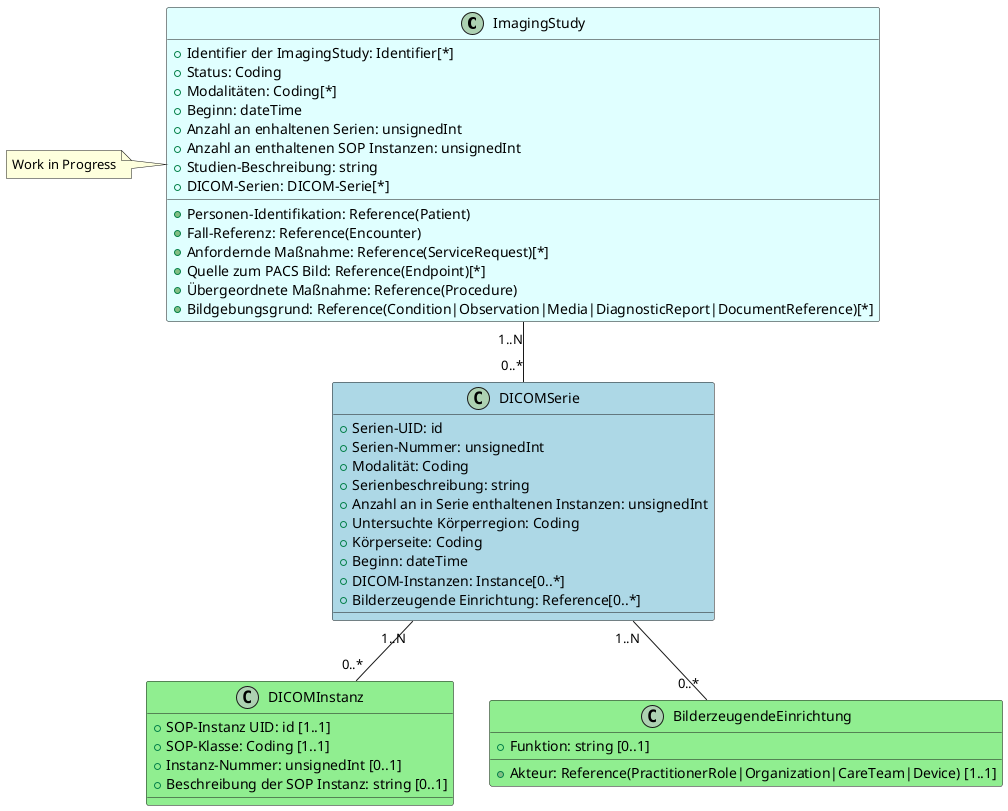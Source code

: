 @startuml
class ImagingStudy #LightCyan {
  + Identifier der ImagingStudy: Identifier[*]
  + Status: Coding
  + Modalitäten: Coding[*]
  + Personen-Identifikation: Reference(Patient)
  + Fall-Referenz: Reference(Encounter)
  + Beginn: dateTime
  + Anfordernde Maßnahme: Reference(ServiceRequest)[*]
  + Quelle zum PACS Bild: Reference(Endpoint)[*]
  + Anzahl an enhaltenen Serien: unsignedInt
  + Anzahl an enthaltenen SOP Instanzen: unsignedInt
  + Übergeordnete Maßnahme: Reference(Procedure)
  + Bildgebungsgrund: Reference(Condition|Observation|Media|DiagnosticReport|DocumentReference)[*]
  + Studien-Beschreibung: string
  + DICOM-Serien: DICOM-Serie[*]
}
note left: Work in Progress

class DICOMSerie #LightBlue {
  + Serien-UID: id
  + Serien-Nummer: unsignedInt
  + Modalität: Coding
  + Serienbeschreibung: string
  + Anzahl an in Serie enthaltenen Instanzen: unsignedInt
  + Untersuchte Körperregion: Coding
  + Körperseite: Coding
  + Beginn: dateTime
  + DICOM-Instanzen: Instance[0..*]
  + Bilderzeugende Einrichtung: Reference[0..*]
}

class DICOMInstanz #LightGreen {
  + SOP-Instanz UID: id [1..1]
  + SOP-Klasse: Coding [1..1]
  + Instanz-Nummer: unsignedInt [0..1]
  + Beschreibung der SOP Instanz: string [0..1]
}

class BilderzeugendeEinrichtung #LightGreen {
  + Akteur: Reference(PractitionerRole|Organization|CareTeam|Device) [1..1]
  + Funktion: string [0..1]
}

ImagingStudy "1..N" -- "0..*" DICOMSerie
DICOMSerie "1..N" -- "0..*" DICOMInstanz
DICOMSerie "1..N" -- "0..*" BilderzeugendeEinrichtung 
@enduml
